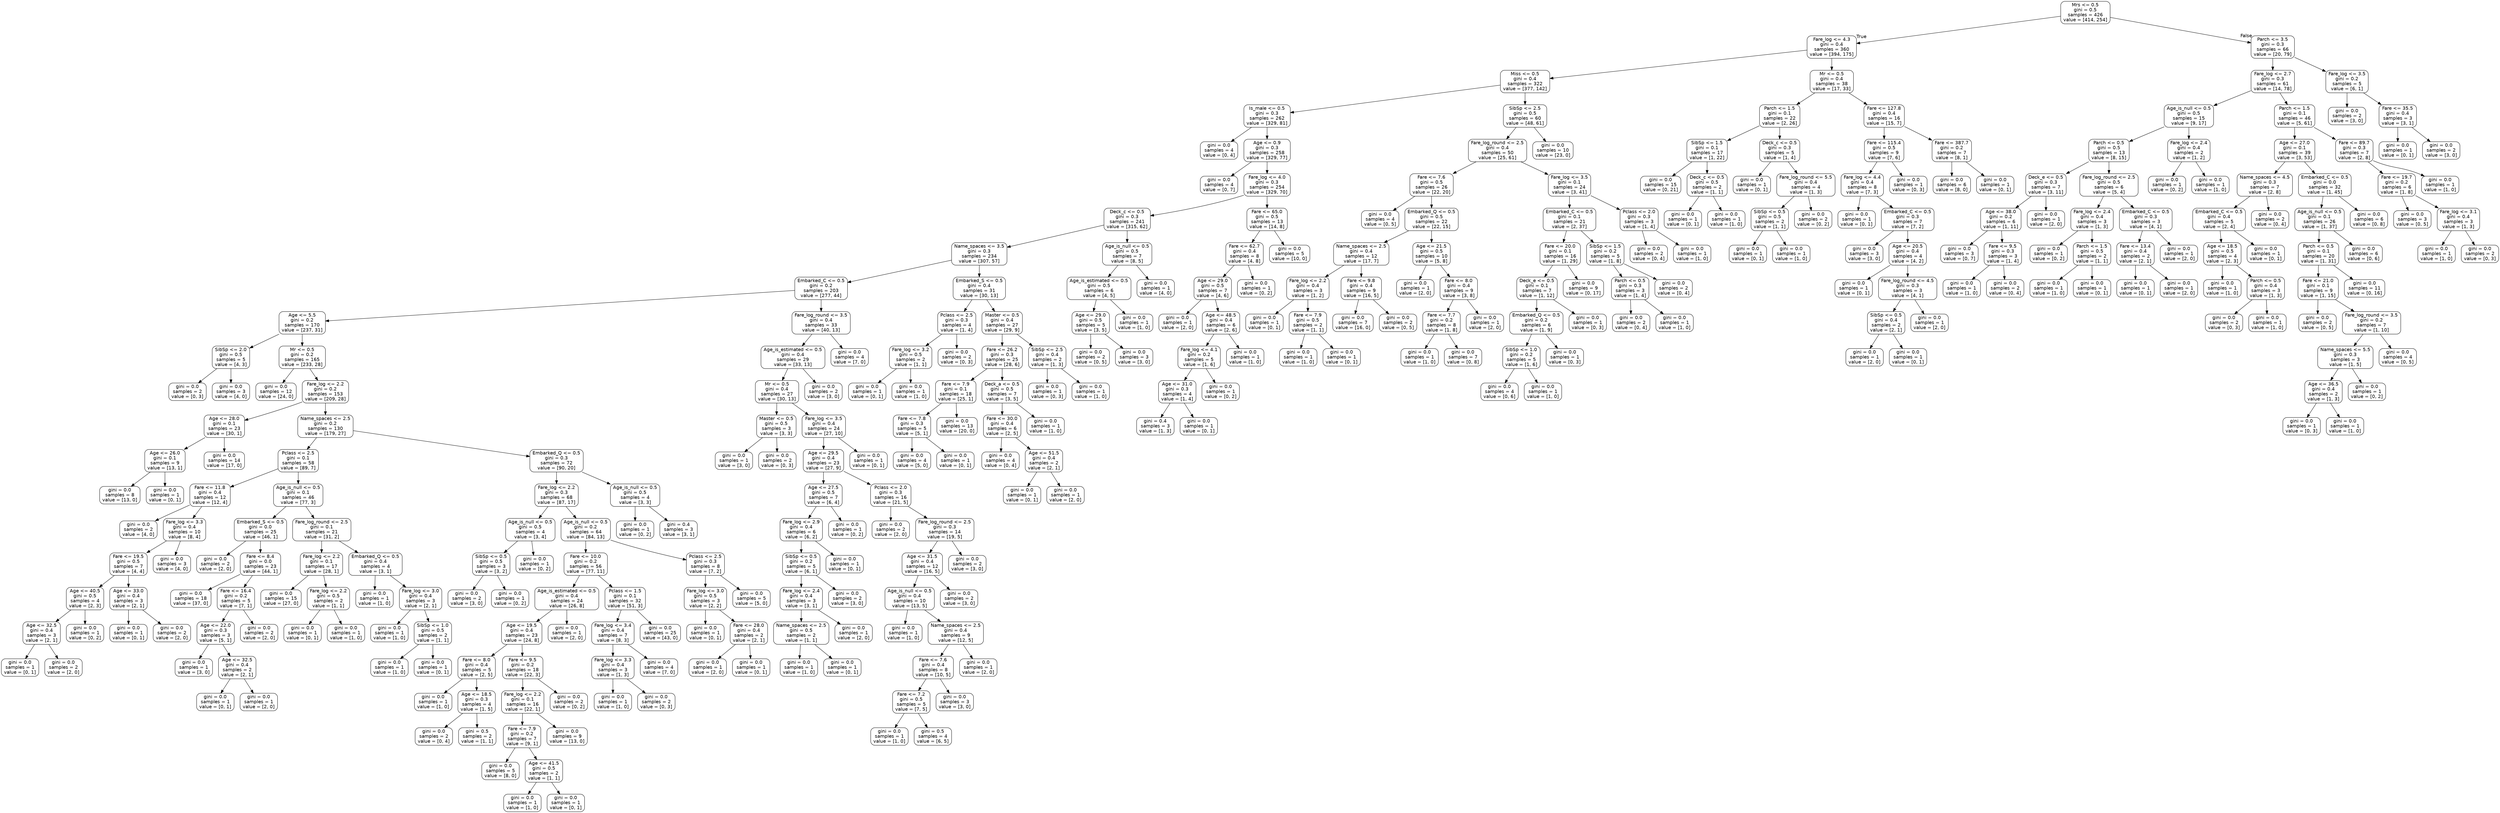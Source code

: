 digraph Tree {
node [shape=box, style="rounded", color="black", fontname=helvetica] ;
edge [fontname=helvetica] ;
0 [label="Mrs <= 0.5\ngini = 0.5\nsamples = 426\nvalue = [414, 254]"] ;
1 [label="Fare_log <= 4.3\ngini = 0.4\nsamples = 360\nvalue = [394, 175]"] ;
0 -> 1 [labeldistance=2.5, labelangle=45, headlabel="True"] ;
2 [label="Miss <= 0.5\ngini = 0.4\nsamples = 322\nvalue = [377, 142]"] ;
1 -> 2 ;
3 [label="Is_male <= 0.5\ngini = 0.3\nsamples = 262\nvalue = [329, 81]"] ;
2 -> 3 ;
4 [label="gini = 0.0\nsamples = 4\nvalue = [0, 4]"] ;
3 -> 4 ;
5 [label="Age <= 0.9\ngini = 0.3\nsamples = 258\nvalue = [329, 77]"] ;
3 -> 5 ;
6 [label="gini = 0.0\nsamples = 4\nvalue = [0, 7]"] ;
5 -> 6 ;
7 [label="Fare_log <= 4.0\ngini = 0.3\nsamples = 254\nvalue = [329, 70]"] ;
5 -> 7 ;
8 [label="Deck_c <= 0.5\ngini = 0.3\nsamples = 241\nvalue = [315, 62]"] ;
7 -> 8 ;
9 [label="Name_spaces <= 3.5\ngini = 0.3\nsamples = 234\nvalue = [307, 57]"] ;
8 -> 9 ;
10 [label="Embarked_C <= 0.5\ngini = 0.2\nsamples = 203\nvalue = [277, 44]"] ;
9 -> 10 ;
11 [label="Age <= 5.5\ngini = 0.2\nsamples = 170\nvalue = [237, 31]"] ;
10 -> 11 ;
12 [label="SibSp <= 2.0\ngini = 0.5\nsamples = 5\nvalue = [4, 3]"] ;
11 -> 12 ;
13 [label="gini = 0.0\nsamples = 2\nvalue = [0, 3]"] ;
12 -> 13 ;
14 [label="gini = 0.0\nsamples = 3\nvalue = [4, 0]"] ;
12 -> 14 ;
15 [label="Mr <= 0.5\ngini = 0.2\nsamples = 165\nvalue = [233, 28]"] ;
11 -> 15 ;
16 [label="gini = 0.0\nsamples = 12\nvalue = [24, 0]"] ;
15 -> 16 ;
17 [label="Fare_log <= 2.2\ngini = 0.2\nsamples = 153\nvalue = [209, 28]"] ;
15 -> 17 ;
18 [label="Age <= 28.0\ngini = 0.1\nsamples = 23\nvalue = [30, 1]"] ;
17 -> 18 ;
19 [label="Age <= 26.0\ngini = 0.1\nsamples = 9\nvalue = [13, 1]"] ;
18 -> 19 ;
20 [label="gini = 0.0\nsamples = 8\nvalue = [13, 0]"] ;
19 -> 20 ;
21 [label="gini = 0.0\nsamples = 1\nvalue = [0, 1]"] ;
19 -> 21 ;
22 [label="gini = 0.0\nsamples = 14\nvalue = [17, 0]"] ;
18 -> 22 ;
23 [label="Name_spaces <= 2.5\ngini = 0.2\nsamples = 130\nvalue = [179, 27]"] ;
17 -> 23 ;
24 [label="Pclass <= 2.5\ngini = 0.1\nsamples = 58\nvalue = [89, 7]"] ;
23 -> 24 ;
25 [label="Fare <= 11.8\ngini = 0.4\nsamples = 12\nvalue = [12, 4]"] ;
24 -> 25 ;
26 [label="gini = 0.0\nsamples = 2\nvalue = [4, 0]"] ;
25 -> 26 ;
27 [label="Fare_log <= 3.3\ngini = 0.4\nsamples = 10\nvalue = [8, 4]"] ;
25 -> 27 ;
28 [label="Fare <= 19.5\ngini = 0.5\nsamples = 7\nvalue = [4, 4]"] ;
27 -> 28 ;
29 [label="Age <= 40.5\ngini = 0.5\nsamples = 4\nvalue = [2, 3]"] ;
28 -> 29 ;
30 [label="Age <= 32.5\ngini = 0.4\nsamples = 3\nvalue = [2, 1]"] ;
29 -> 30 ;
31 [label="gini = 0.0\nsamples = 1\nvalue = [0, 1]"] ;
30 -> 31 ;
32 [label="gini = 0.0\nsamples = 2\nvalue = [2, 0]"] ;
30 -> 32 ;
33 [label="gini = 0.0\nsamples = 1\nvalue = [0, 2]"] ;
29 -> 33 ;
34 [label="Age <= 33.0\ngini = 0.4\nsamples = 3\nvalue = [2, 1]"] ;
28 -> 34 ;
35 [label="gini = 0.0\nsamples = 1\nvalue = [0, 1]"] ;
34 -> 35 ;
36 [label="gini = 0.0\nsamples = 2\nvalue = [2, 0]"] ;
34 -> 36 ;
37 [label="gini = 0.0\nsamples = 3\nvalue = [4, 0]"] ;
27 -> 37 ;
38 [label="Age_is_null <= 0.5\ngini = 0.1\nsamples = 46\nvalue = [77, 3]"] ;
24 -> 38 ;
39 [label="Embarked_S <= 0.5\ngini = 0.0\nsamples = 25\nvalue = [46, 1]"] ;
38 -> 39 ;
40 [label="gini = 0.0\nsamples = 2\nvalue = [2, 0]"] ;
39 -> 40 ;
41 [label="Fare <= 8.4\ngini = 0.0\nsamples = 23\nvalue = [44, 1]"] ;
39 -> 41 ;
42 [label="gini = 0.0\nsamples = 18\nvalue = [37, 0]"] ;
41 -> 42 ;
43 [label="Fare <= 16.4\ngini = 0.2\nsamples = 5\nvalue = [7, 1]"] ;
41 -> 43 ;
44 [label="Age <= 22.0\ngini = 0.3\nsamples = 3\nvalue = [5, 1]"] ;
43 -> 44 ;
45 [label="gini = 0.0\nsamples = 1\nvalue = [3, 0]"] ;
44 -> 45 ;
46 [label="Age <= 32.5\ngini = 0.4\nsamples = 2\nvalue = [2, 1]"] ;
44 -> 46 ;
47 [label="gini = 0.0\nsamples = 1\nvalue = [0, 1]"] ;
46 -> 47 ;
48 [label="gini = 0.0\nsamples = 1\nvalue = [2, 0]"] ;
46 -> 48 ;
49 [label="gini = 0.0\nsamples = 2\nvalue = [2, 0]"] ;
43 -> 49 ;
50 [label="Fare_log_round <= 2.5\ngini = 0.1\nsamples = 21\nvalue = [31, 2]"] ;
38 -> 50 ;
51 [label="Fare_log <= 2.2\ngini = 0.1\nsamples = 17\nvalue = [28, 1]"] ;
50 -> 51 ;
52 [label="gini = 0.0\nsamples = 15\nvalue = [27, 0]"] ;
51 -> 52 ;
53 [label="Fare_log <= 2.2\ngini = 0.5\nsamples = 2\nvalue = [1, 1]"] ;
51 -> 53 ;
54 [label="gini = 0.0\nsamples = 1\nvalue = [0, 1]"] ;
53 -> 54 ;
55 [label="gini = 0.0\nsamples = 1\nvalue = [1, 0]"] ;
53 -> 55 ;
56 [label="Embarked_Q <= 0.5\ngini = 0.4\nsamples = 4\nvalue = [3, 1]"] ;
50 -> 56 ;
57 [label="gini = 0.0\nsamples = 1\nvalue = [1, 0]"] ;
56 -> 57 ;
58 [label="Fare_log <= 3.0\ngini = 0.4\nsamples = 3\nvalue = [2, 1]"] ;
56 -> 58 ;
59 [label="gini = 0.0\nsamples = 1\nvalue = [1, 0]"] ;
58 -> 59 ;
60 [label="SibSp <= 1.0\ngini = 0.5\nsamples = 2\nvalue = [1, 1]"] ;
58 -> 60 ;
61 [label="gini = 0.0\nsamples = 1\nvalue = [1, 0]"] ;
60 -> 61 ;
62 [label="gini = 0.0\nsamples = 1\nvalue = [0, 1]"] ;
60 -> 62 ;
63 [label="Embarked_Q <= 0.5\ngini = 0.3\nsamples = 72\nvalue = [90, 20]"] ;
23 -> 63 ;
64 [label="Fare_log <= 2.2\ngini = 0.3\nsamples = 68\nvalue = [87, 17]"] ;
63 -> 64 ;
65 [label="Age_is_null <= 0.5\ngini = 0.5\nsamples = 4\nvalue = [3, 4]"] ;
64 -> 65 ;
66 [label="SibSp <= 0.5\ngini = 0.5\nsamples = 3\nvalue = [3, 2]"] ;
65 -> 66 ;
67 [label="gini = 0.0\nsamples = 2\nvalue = [3, 0]"] ;
66 -> 67 ;
68 [label="gini = 0.0\nsamples = 1\nvalue = [0, 2]"] ;
66 -> 68 ;
69 [label="gini = 0.0\nsamples = 1\nvalue = [0, 2]"] ;
65 -> 69 ;
70 [label="Age_is_null <= 0.5\ngini = 0.2\nsamples = 64\nvalue = [84, 13]"] ;
64 -> 70 ;
71 [label="Fare <= 10.0\ngini = 0.2\nsamples = 56\nvalue = [77, 11]"] ;
70 -> 71 ;
72 [label="Age_is_estimated <= 0.5\ngini = 0.4\nsamples = 24\nvalue = [26, 8]"] ;
71 -> 72 ;
73 [label="Age <= 19.5\ngini = 0.4\nsamples = 23\nvalue = [24, 8]"] ;
72 -> 73 ;
74 [label="Fare <= 8.0\ngini = 0.4\nsamples = 5\nvalue = [2, 5]"] ;
73 -> 74 ;
75 [label="gini = 0.0\nsamples = 1\nvalue = [1, 0]"] ;
74 -> 75 ;
76 [label="Age <= 18.5\ngini = 0.3\nsamples = 4\nvalue = [1, 5]"] ;
74 -> 76 ;
77 [label="gini = 0.0\nsamples = 2\nvalue = [0, 4]"] ;
76 -> 77 ;
78 [label="gini = 0.5\nsamples = 2\nvalue = [1, 1]"] ;
76 -> 78 ;
79 [label="Fare <= 9.5\ngini = 0.2\nsamples = 18\nvalue = [22, 3]"] ;
73 -> 79 ;
80 [label="Fare_log <= 2.2\ngini = 0.1\nsamples = 16\nvalue = [22, 1]"] ;
79 -> 80 ;
81 [label="Fare <= 7.9\ngini = 0.2\nsamples = 7\nvalue = [9, 1]"] ;
80 -> 81 ;
82 [label="gini = 0.0\nsamples = 5\nvalue = [8, 0]"] ;
81 -> 82 ;
83 [label="Age <= 41.5\ngini = 0.5\nsamples = 2\nvalue = [1, 1]"] ;
81 -> 83 ;
84 [label="gini = 0.0\nsamples = 1\nvalue = [1, 0]"] ;
83 -> 84 ;
85 [label="gini = 0.0\nsamples = 1\nvalue = [0, 1]"] ;
83 -> 85 ;
86 [label="gini = 0.0\nsamples = 9\nvalue = [13, 0]"] ;
80 -> 86 ;
87 [label="gini = 0.0\nsamples = 2\nvalue = [0, 2]"] ;
79 -> 87 ;
88 [label="gini = 0.0\nsamples = 1\nvalue = [2, 0]"] ;
72 -> 88 ;
89 [label="Pclass <= 1.5\ngini = 0.1\nsamples = 32\nvalue = [51, 3]"] ;
71 -> 89 ;
90 [label="Fare_log <= 3.4\ngini = 0.4\nsamples = 7\nvalue = [8, 3]"] ;
89 -> 90 ;
91 [label="Fare_log <= 3.3\ngini = 0.4\nsamples = 3\nvalue = [1, 3]"] ;
90 -> 91 ;
92 [label="gini = 0.0\nsamples = 1\nvalue = [1, 0]"] ;
91 -> 92 ;
93 [label="gini = 0.0\nsamples = 2\nvalue = [0, 3]"] ;
91 -> 93 ;
94 [label="gini = 0.0\nsamples = 4\nvalue = [7, 0]"] ;
90 -> 94 ;
95 [label="gini = 0.0\nsamples = 25\nvalue = [43, 0]"] ;
89 -> 95 ;
96 [label="Pclass <= 2.5\ngini = 0.3\nsamples = 8\nvalue = [7, 2]"] ;
70 -> 96 ;
97 [label="Fare_log <= 3.0\ngini = 0.5\nsamples = 3\nvalue = [2, 2]"] ;
96 -> 97 ;
98 [label="gini = 0.0\nsamples = 1\nvalue = [0, 1]"] ;
97 -> 98 ;
99 [label="Fare <= 28.0\ngini = 0.4\nsamples = 2\nvalue = [2, 1]"] ;
97 -> 99 ;
100 [label="gini = 0.0\nsamples = 1\nvalue = [2, 0]"] ;
99 -> 100 ;
101 [label="gini = 0.0\nsamples = 1\nvalue = [0, 1]"] ;
99 -> 101 ;
102 [label="gini = 0.0\nsamples = 5\nvalue = [5, 0]"] ;
96 -> 102 ;
103 [label="Age_is_null <= 0.5\ngini = 0.5\nsamples = 4\nvalue = [3, 3]"] ;
63 -> 103 ;
104 [label="gini = 0.0\nsamples = 1\nvalue = [0, 2]"] ;
103 -> 104 ;
105 [label="gini = 0.4\nsamples = 3\nvalue = [3, 1]"] ;
103 -> 105 ;
106 [label="Fare_log_round <= 3.5\ngini = 0.4\nsamples = 33\nvalue = [40, 13]"] ;
10 -> 106 ;
107 [label="Age_is_estimated <= 0.5\ngini = 0.4\nsamples = 29\nvalue = [33, 13]"] ;
106 -> 107 ;
108 [label="Mr <= 0.5\ngini = 0.4\nsamples = 27\nvalue = [30, 13]"] ;
107 -> 108 ;
109 [label="Master <= 0.5\ngini = 0.5\nsamples = 3\nvalue = [3, 3]"] ;
108 -> 109 ;
110 [label="gini = 0.0\nsamples = 1\nvalue = [3, 0]"] ;
109 -> 110 ;
111 [label="gini = 0.0\nsamples = 2\nvalue = [0, 3]"] ;
109 -> 111 ;
112 [label="Fare_log <= 3.5\ngini = 0.4\nsamples = 24\nvalue = [27, 10]"] ;
108 -> 112 ;
113 [label="Age <= 29.5\ngini = 0.4\nsamples = 23\nvalue = [27, 9]"] ;
112 -> 113 ;
114 [label="Age <= 27.5\ngini = 0.5\nsamples = 7\nvalue = [6, 4]"] ;
113 -> 114 ;
115 [label="Fare_log <= 2.9\ngini = 0.4\nsamples = 6\nvalue = [6, 2]"] ;
114 -> 115 ;
116 [label="SibSp <= 0.5\ngini = 0.2\nsamples = 5\nvalue = [6, 1]"] ;
115 -> 116 ;
117 [label="Fare_log <= 2.4\ngini = 0.4\nsamples = 3\nvalue = [3, 1]"] ;
116 -> 117 ;
118 [label="Name_spaces <= 2.5\ngini = 0.5\nsamples = 2\nvalue = [1, 1]"] ;
117 -> 118 ;
119 [label="gini = 0.0\nsamples = 1\nvalue = [1, 0]"] ;
118 -> 119 ;
120 [label="gini = 0.0\nsamples = 1\nvalue = [0, 1]"] ;
118 -> 120 ;
121 [label="gini = 0.0\nsamples = 1\nvalue = [2, 0]"] ;
117 -> 121 ;
122 [label="gini = 0.0\nsamples = 2\nvalue = [3, 0]"] ;
116 -> 122 ;
123 [label="gini = 0.0\nsamples = 1\nvalue = [0, 1]"] ;
115 -> 123 ;
124 [label="gini = 0.0\nsamples = 1\nvalue = [0, 2]"] ;
114 -> 124 ;
125 [label="Pclass <= 2.0\ngini = 0.3\nsamples = 16\nvalue = [21, 5]"] ;
113 -> 125 ;
126 [label="gini = 0.0\nsamples = 2\nvalue = [2, 0]"] ;
125 -> 126 ;
127 [label="Fare_log_round <= 2.5\ngini = 0.3\nsamples = 14\nvalue = [19, 5]"] ;
125 -> 127 ;
128 [label="Age <= 31.5\ngini = 0.4\nsamples = 12\nvalue = [16, 5]"] ;
127 -> 128 ;
129 [label="Age_is_null <= 0.5\ngini = 0.4\nsamples = 10\nvalue = [13, 5]"] ;
128 -> 129 ;
130 [label="gini = 0.0\nsamples = 1\nvalue = [1, 0]"] ;
129 -> 130 ;
131 [label="Name_spaces <= 2.5\ngini = 0.4\nsamples = 9\nvalue = [12, 5]"] ;
129 -> 131 ;
132 [label="Fare <= 7.6\ngini = 0.4\nsamples = 8\nvalue = [10, 5]"] ;
131 -> 132 ;
133 [label="Fare <= 7.2\ngini = 0.5\nsamples = 5\nvalue = [7, 5]"] ;
132 -> 133 ;
134 [label="gini = 0.0\nsamples = 1\nvalue = [1, 0]"] ;
133 -> 134 ;
135 [label="gini = 0.5\nsamples = 4\nvalue = [6, 5]"] ;
133 -> 135 ;
136 [label="gini = 0.0\nsamples = 3\nvalue = [3, 0]"] ;
132 -> 136 ;
137 [label="gini = 0.0\nsamples = 1\nvalue = [2, 0]"] ;
131 -> 137 ;
138 [label="gini = 0.0\nsamples = 2\nvalue = [3, 0]"] ;
128 -> 138 ;
139 [label="gini = 0.0\nsamples = 2\nvalue = [3, 0]"] ;
127 -> 139 ;
140 [label="gini = 0.0\nsamples = 1\nvalue = [0, 1]"] ;
112 -> 140 ;
141 [label="gini = 0.0\nsamples = 2\nvalue = [3, 0]"] ;
107 -> 141 ;
142 [label="gini = 0.0\nsamples = 4\nvalue = [7, 0]"] ;
106 -> 142 ;
143 [label="Embarked_S <= 0.5\ngini = 0.4\nsamples = 31\nvalue = [30, 13]"] ;
9 -> 143 ;
144 [label="Pclass <= 2.5\ngini = 0.3\nsamples = 4\nvalue = [1, 4]"] ;
143 -> 144 ;
145 [label="Fare_log <= 3.2\ngini = 0.5\nsamples = 2\nvalue = [1, 1]"] ;
144 -> 145 ;
146 [label="gini = 0.0\nsamples = 1\nvalue = [0, 1]"] ;
145 -> 146 ;
147 [label="gini = 0.0\nsamples = 1\nvalue = [1, 0]"] ;
145 -> 147 ;
148 [label="gini = 0.0\nsamples = 2\nvalue = [0, 3]"] ;
144 -> 148 ;
149 [label="Master <= 0.5\ngini = 0.4\nsamples = 27\nvalue = [29, 9]"] ;
143 -> 149 ;
150 [label="Fare <= 26.2\ngini = 0.3\nsamples = 25\nvalue = [28, 6]"] ;
149 -> 150 ;
151 [label="Fare <= 7.9\ngini = 0.1\nsamples = 18\nvalue = [25, 1]"] ;
150 -> 151 ;
152 [label="Fare <= 7.8\ngini = 0.3\nsamples = 5\nvalue = [5, 1]"] ;
151 -> 152 ;
153 [label="gini = 0.0\nsamples = 4\nvalue = [5, 0]"] ;
152 -> 153 ;
154 [label="gini = 0.0\nsamples = 1\nvalue = [0, 1]"] ;
152 -> 154 ;
155 [label="gini = 0.0\nsamples = 13\nvalue = [20, 0]"] ;
151 -> 155 ;
156 [label="Deck_a <= 0.5\ngini = 0.5\nsamples = 7\nvalue = [3, 5]"] ;
150 -> 156 ;
157 [label="Fare <= 30.0\ngini = 0.4\nsamples = 6\nvalue = [2, 5]"] ;
156 -> 157 ;
158 [label="gini = 0.0\nsamples = 4\nvalue = [0, 4]"] ;
157 -> 158 ;
159 [label="Age <= 51.5\ngini = 0.4\nsamples = 2\nvalue = [2, 1]"] ;
157 -> 159 ;
160 [label="gini = 0.0\nsamples = 1\nvalue = [0, 1]"] ;
159 -> 160 ;
161 [label="gini = 0.0\nsamples = 1\nvalue = [2, 0]"] ;
159 -> 161 ;
162 [label="gini = 0.0\nsamples = 1\nvalue = [1, 0]"] ;
156 -> 162 ;
163 [label="SibSp <= 2.5\ngini = 0.4\nsamples = 2\nvalue = [1, 3]"] ;
149 -> 163 ;
164 [label="gini = 0.0\nsamples = 1\nvalue = [0, 3]"] ;
163 -> 164 ;
165 [label="gini = 0.0\nsamples = 1\nvalue = [1, 0]"] ;
163 -> 165 ;
166 [label="Age_is_null <= 0.5\ngini = 0.5\nsamples = 7\nvalue = [8, 5]"] ;
8 -> 166 ;
167 [label="Age_is_estimated <= 0.5\ngini = 0.5\nsamples = 6\nvalue = [4, 5]"] ;
166 -> 167 ;
168 [label="Age <= 29.0\ngini = 0.5\nsamples = 5\nvalue = [3, 5]"] ;
167 -> 168 ;
169 [label="gini = 0.0\nsamples = 2\nvalue = [0, 5]"] ;
168 -> 169 ;
170 [label="gini = 0.0\nsamples = 3\nvalue = [3, 0]"] ;
168 -> 170 ;
171 [label="gini = 0.0\nsamples = 1\nvalue = [1, 0]"] ;
167 -> 171 ;
172 [label="gini = 0.0\nsamples = 1\nvalue = [4, 0]"] ;
166 -> 172 ;
173 [label="Fare <= 65.0\ngini = 0.5\nsamples = 13\nvalue = [14, 8]"] ;
7 -> 173 ;
174 [label="Fare <= 62.7\ngini = 0.4\nsamples = 8\nvalue = [4, 8]"] ;
173 -> 174 ;
175 [label="Age <= 29.0\ngini = 0.5\nsamples = 7\nvalue = [4, 6]"] ;
174 -> 175 ;
176 [label="gini = 0.0\nsamples = 1\nvalue = [2, 0]"] ;
175 -> 176 ;
177 [label="Age <= 48.5\ngini = 0.4\nsamples = 6\nvalue = [2, 6]"] ;
175 -> 177 ;
178 [label="Fare_log <= 4.1\ngini = 0.2\nsamples = 5\nvalue = [1, 6]"] ;
177 -> 178 ;
179 [label="Age <= 31.0\ngini = 0.3\nsamples = 4\nvalue = [1, 4]"] ;
178 -> 179 ;
180 [label="gini = 0.4\nsamples = 3\nvalue = [1, 3]"] ;
179 -> 180 ;
181 [label="gini = 0.0\nsamples = 1\nvalue = [0, 1]"] ;
179 -> 181 ;
182 [label="gini = 0.0\nsamples = 1\nvalue = [0, 2]"] ;
178 -> 182 ;
183 [label="gini = 0.0\nsamples = 1\nvalue = [1, 0]"] ;
177 -> 183 ;
184 [label="gini = 0.0\nsamples = 1\nvalue = [0, 2]"] ;
174 -> 184 ;
185 [label="gini = 0.0\nsamples = 5\nvalue = [10, 0]"] ;
173 -> 185 ;
186 [label="SibSp <= 2.5\ngini = 0.5\nsamples = 60\nvalue = [48, 61]"] ;
2 -> 186 ;
187 [label="Fare_log_round <= 2.5\ngini = 0.4\nsamples = 50\nvalue = [25, 61]"] ;
186 -> 187 ;
188 [label="Fare <= 7.6\ngini = 0.5\nsamples = 26\nvalue = [22, 20]"] ;
187 -> 188 ;
189 [label="gini = 0.0\nsamples = 4\nvalue = [0, 5]"] ;
188 -> 189 ;
190 [label="Embarked_Q <= 0.5\ngini = 0.5\nsamples = 22\nvalue = [22, 15]"] ;
188 -> 190 ;
191 [label="Name_spaces <= 2.5\ngini = 0.4\nsamples = 12\nvalue = [17, 7]"] ;
190 -> 191 ;
192 [label="Fare_log <= 2.2\ngini = 0.4\nsamples = 3\nvalue = [1, 2]"] ;
191 -> 192 ;
193 [label="gini = 0.0\nsamples = 1\nvalue = [0, 1]"] ;
192 -> 193 ;
194 [label="Fare <= 7.9\ngini = 0.5\nsamples = 2\nvalue = [1, 1]"] ;
192 -> 194 ;
195 [label="gini = 0.0\nsamples = 1\nvalue = [1, 0]"] ;
194 -> 195 ;
196 [label="gini = 0.0\nsamples = 1\nvalue = [0, 1]"] ;
194 -> 196 ;
197 [label="Fare <= 9.8\ngini = 0.4\nsamples = 9\nvalue = [16, 5]"] ;
191 -> 197 ;
198 [label="gini = 0.0\nsamples = 7\nvalue = [16, 0]"] ;
197 -> 198 ;
199 [label="gini = 0.0\nsamples = 2\nvalue = [0, 5]"] ;
197 -> 199 ;
200 [label="Age <= 21.5\ngini = 0.5\nsamples = 10\nvalue = [5, 8]"] ;
190 -> 200 ;
201 [label="gini = 0.0\nsamples = 1\nvalue = [2, 0]"] ;
200 -> 201 ;
202 [label="Fare <= 8.0\ngini = 0.4\nsamples = 9\nvalue = [3, 8]"] ;
200 -> 202 ;
203 [label="Fare <= 7.7\ngini = 0.2\nsamples = 8\nvalue = [1, 8]"] ;
202 -> 203 ;
204 [label="gini = 0.0\nsamples = 1\nvalue = [1, 0]"] ;
203 -> 204 ;
205 [label="gini = 0.0\nsamples = 7\nvalue = [0, 8]"] ;
203 -> 205 ;
206 [label="gini = 0.0\nsamples = 1\nvalue = [2, 0]"] ;
202 -> 206 ;
207 [label="Fare_log <= 3.5\ngini = 0.1\nsamples = 24\nvalue = [3, 41]"] ;
187 -> 207 ;
208 [label="Embarked_C <= 0.5\ngini = 0.1\nsamples = 21\nvalue = [2, 37]"] ;
207 -> 208 ;
209 [label="Fare <= 20.0\ngini = 0.1\nsamples = 16\nvalue = [1, 29]"] ;
208 -> 209 ;
210 [label="Deck_e <= 0.5\ngini = 0.1\nsamples = 7\nvalue = [1, 12]"] ;
209 -> 210 ;
211 [label="Embarked_Q <= 0.5\ngini = 0.2\nsamples = 6\nvalue = [1, 9]"] ;
210 -> 211 ;
212 [label="SibSp <= 1.0\ngini = 0.2\nsamples = 5\nvalue = [1, 6]"] ;
211 -> 212 ;
213 [label="gini = 0.0\nsamples = 4\nvalue = [0, 6]"] ;
212 -> 213 ;
214 [label="gini = 0.0\nsamples = 1\nvalue = [1, 0]"] ;
212 -> 214 ;
215 [label="gini = 0.0\nsamples = 1\nvalue = [0, 3]"] ;
211 -> 215 ;
216 [label="gini = 0.0\nsamples = 1\nvalue = [0, 3]"] ;
210 -> 216 ;
217 [label="gini = 0.0\nsamples = 9\nvalue = [0, 17]"] ;
209 -> 217 ;
218 [label="SibSp <= 1.5\ngini = 0.2\nsamples = 5\nvalue = [1, 8]"] ;
208 -> 218 ;
219 [label="Parch <= 0.5\ngini = 0.3\nsamples = 3\nvalue = [1, 4]"] ;
218 -> 219 ;
220 [label="gini = 0.0\nsamples = 2\nvalue = [0, 4]"] ;
219 -> 220 ;
221 [label="gini = 0.0\nsamples = 1\nvalue = [1, 0]"] ;
219 -> 221 ;
222 [label="gini = 0.0\nsamples = 2\nvalue = [0, 4]"] ;
218 -> 222 ;
223 [label="Pclass <= 2.0\ngini = 0.3\nsamples = 3\nvalue = [1, 4]"] ;
207 -> 223 ;
224 [label="gini = 0.0\nsamples = 2\nvalue = [0, 4]"] ;
223 -> 224 ;
225 [label="gini = 0.0\nsamples = 1\nvalue = [1, 0]"] ;
223 -> 225 ;
226 [label="gini = 0.0\nsamples = 10\nvalue = [23, 0]"] ;
186 -> 226 ;
227 [label="Mr <= 0.5\ngini = 0.4\nsamples = 38\nvalue = [17, 33]"] ;
1 -> 227 ;
228 [label="Parch <= 1.5\ngini = 0.1\nsamples = 22\nvalue = [2, 26]"] ;
227 -> 228 ;
229 [label="SibSp <= 1.5\ngini = 0.1\nsamples = 17\nvalue = [1, 22]"] ;
228 -> 229 ;
230 [label="gini = 0.0\nsamples = 15\nvalue = [0, 21]"] ;
229 -> 230 ;
231 [label="Deck_c <= 0.5\ngini = 0.5\nsamples = 2\nvalue = [1, 1]"] ;
229 -> 231 ;
232 [label="gini = 0.0\nsamples = 1\nvalue = [0, 1]"] ;
231 -> 232 ;
233 [label="gini = 0.0\nsamples = 1\nvalue = [1, 0]"] ;
231 -> 233 ;
234 [label="Deck_c <= 0.5\ngini = 0.3\nsamples = 5\nvalue = [1, 4]"] ;
228 -> 234 ;
235 [label="gini = 0.0\nsamples = 1\nvalue = [0, 1]"] ;
234 -> 235 ;
236 [label="Fare_log_round <= 5.5\ngini = 0.4\nsamples = 4\nvalue = [1, 3]"] ;
234 -> 236 ;
237 [label="SibSp <= 0.5\ngini = 0.5\nsamples = 2\nvalue = [1, 1]"] ;
236 -> 237 ;
238 [label="gini = 0.0\nsamples = 1\nvalue = [0, 1]"] ;
237 -> 238 ;
239 [label="gini = 0.0\nsamples = 1\nvalue = [1, 0]"] ;
237 -> 239 ;
240 [label="gini = 0.0\nsamples = 2\nvalue = [0, 2]"] ;
236 -> 240 ;
241 [label="Fare <= 127.8\ngini = 0.4\nsamples = 16\nvalue = [15, 7]"] ;
227 -> 241 ;
242 [label="Fare <= 115.4\ngini = 0.5\nsamples = 9\nvalue = [7, 6]"] ;
241 -> 242 ;
243 [label="Fare_log <= 4.4\ngini = 0.4\nsamples = 8\nvalue = [7, 3]"] ;
242 -> 243 ;
244 [label="gini = 0.0\nsamples = 1\nvalue = [0, 1]"] ;
243 -> 244 ;
245 [label="Embarked_C <= 0.5\ngini = 0.3\nsamples = 7\nvalue = [7, 2]"] ;
243 -> 245 ;
246 [label="gini = 0.0\nsamples = 3\nvalue = [3, 0]"] ;
245 -> 246 ;
247 [label="Age <= 20.5\ngini = 0.4\nsamples = 4\nvalue = [4, 2]"] ;
245 -> 247 ;
248 [label="gini = 0.0\nsamples = 1\nvalue = [0, 1]"] ;
247 -> 248 ;
249 [label="Fare_log_round <= 4.5\ngini = 0.3\nsamples = 3\nvalue = [4, 1]"] ;
247 -> 249 ;
250 [label="SibSp <= 0.5\ngini = 0.4\nsamples = 2\nvalue = [2, 1]"] ;
249 -> 250 ;
251 [label="gini = 0.0\nsamples = 1\nvalue = [2, 0]"] ;
250 -> 251 ;
252 [label="gini = 0.0\nsamples = 1\nvalue = [0, 1]"] ;
250 -> 252 ;
253 [label="gini = 0.0\nsamples = 1\nvalue = [2, 0]"] ;
249 -> 253 ;
254 [label="gini = 0.0\nsamples = 1\nvalue = [0, 3]"] ;
242 -> 254 ;
255 [label="Fare <= 387.7\ngini = 0.2\nsamples = 7\nvalue = [8, 1]"] ;
241 -> 255 ;
256 [label="gini = 0.0\nsamples = 6\nvalue = [8, 0]"] ;
255 -> 256 ;
257 [label="gini = 0.0\nsamples = 1\nvalue = [0, 1]"] ;
255 -> 257 ;
258 [label="Parch <= 3.5\ngini = 0.3\nsamples = 66\nvalue = [20, 79]"] ;
0 -> 258 [labeldistance=2.5, labelangle=-45, headlabel="False"] ;
259 [label="Fare_log <= 2.7\ngini = 0.3\nsamples = 61\nvalue = [14, 78]"] ;
258 -> 259 ;
260 [label="Age_is_null <= 0.5\ngini = 0.5\nsamples = 15\nvalue = [9, 17]"] ;
259 -> 260 ;
261 [label="Parch <= 0.5\ngini = 0.5\nsamples = 13\nvalue = [8, 15]"] ;
260 -> 261 ;
262 [label="Deck_e <= 0.5\ngini = 0.3\nsamples = 7\nvalue = [3, 11]"] ;
261 -> 262 ;
263 [label="Age <= 38.0\ngini = 0.2\nsamples = 6\nvalue = [1, 11]"] ;
262 -> 263 ;
264 [label="gini = 0.0\nsamples = 3\nvalue = [0, 7]"] ;
263 -> 264 ;
265 [label="Fare <= 9.5\ngini = 0.3\nsamples = 3\nvalue = [1, 4]"] ;
263 -> 265 ;
266 [label="gini = 0.0\nsamples = 1\nvalue = [1, 0]"] ;
265 -> 266 ;
267 [label="gini = 0.0\nsamples = 2\nvalue = [0, 4]"] ;
265 -> 267 ;
268 [label="gini = 0.0\nsamples = 1\nvalue = [2, 0]"] ;
262 -> 268 ;
269 [label="Fare_log_round <= 2.5\ngini = 0.5\nsamples = 6\nvalue = [5, 4]"] ;
261 -> 269 ;
270 [label="Fare_log <= 2.4\ngini = 0.4\nsamples = 3\nvalue = [1, 3]"] ;
269 -> 270 ;
271 [label="gini = 0.0\nsamples = 1\nvalue = [0, 2]"] ;
270 -> 271 ;
272 [label="Parch <= 1.5\ngini = 0.5\nsamples = 2\nvalue = [1, 1]"] ;
270 -> 272 ;
273 [label="gini = 0.0\nsamples = 1\nvalue = [1, 0]"] ;
272 -> 273 ;
274 [label="gini = 0.0\nsamples = 1\nvalue = [0, 1]"] ;
272 -> 274 ;
275 [label="Embarked_C <= 0.5\ngini = 0.3\nsamples = 3\nvalue = [4, 1]"] ;
269 -> 275 ;
276 [label="Fare <= 13.4\ngini = 0.4\nsamples = 2\nvalue = [2, 1]"] ;
275 -> 276 ;
277 [label="gini = 0.0\nsamples = 1\nvalue = [0, 1]"] ;
276 -> 277 ;
278 [label="gini = 0.0\nsamples = 1\nvalue = [2, 0]"] ;
276 -> 278 ;
279 [label="gini = 0.0\nsamples = 1\nvalue = [2, 0]"] ;
275 -> 279 ;
280 [label="Fare_log <= 2.4\ngini = 0.4\nsamples = 2\nvalue = [1, 2]"] ;
260 -> 280 ;
281 [label="gini = 0.0\nsamples = 1\nvalue = [0, 2]"] ;
280 -> 281 ;
282 [label="gini = 0.0\nsamples = 1\nvalue = [1, 0]"] ;
280 -> 282 ;
283 [label="Parch <= 1.5\ngini = 0.1\nsamples = 46\nvalue = [5, 61]"] ;
259 -> 283 ;
284 [label="Age <= 27.0\ngini = 0.1\nsamples = 39\nvalue = [3, 53]"] ;
283 -> 284 ;
285 [label="Name_spaces <= 4.5\ngini = 0.3\nsamples = 7\nvalue = [2, 8]"] ;
284 -> 285 ;
286 [label="Embarked_C <= 0.5\ngini = 0.4\nsamples = 5\nvalue = [2, 4]"] ;
285 -> 286 ;
287 [label="Age <= 18.5\ngini = 0.5\nsamples = 4\nvalue = [2, 3]"] ;
286 -> 287 ;
288 [label="gini = 0.0\nsamples = 1\nvalue = [1, 0]"] ;
287 -> 288 ;
289 [label="Parch <= 0.5\ngini = 0.4\nsamples = 3\nvalue = [1, 3]"] ;
287 -> 289 ;
290 [label="gini = 0.0\nsamples = 2\nvalue = [0, 3]"] ;
289 -> 290 ;
291 [label="gini = 0.0\nsamples = 1\nvalue = [1, 0]"] ;
289 -> 291 ;
292 [label="gini = 0.0\nsamples = 1\nvalue = [0, 1]"] ;
286 -> 292 ;
293 [label="gini = 0.0\nsamples = 2\nvalue = [0, 4]"] ;
285 -> 293 ;
294 [label="Embarked_C <= 0.5\ngini = 0.0\nsamples = 32\nvalue = [1, 45]"] ;
284 -> 294 ;
295 [label="Age_is_null <= 0.5\ngini = 0.1\nsamples = 26\nvalue = [1, 37]"] ;
294 -> 295 ;
296 [label="Parch <= 0.5\ngini = 0.1\nsamples = 20\nvalue = [1, 31]"] ;
295 -> 296 ;
297 [label="Fare <= 21.0\ngini = 0.1\nsamples = 9\nvalue = [1, 15]"] ;
296 -> 297 ;
298 [label="gini = 0.0\nsamples = 2\nvalue = [0, 5]"] ;
297 -> 298 ;
299 [label="Fare_log_round <= 3.5\ngini = 0.2\nsamples = 7\nvalue = [1, 10]"] ;
297 -> 299 ;
300 [label="Name_spaces <= 5.5\ngini = 0.3\nsamples = 3\nvalue = [1, 5]"] ;
299 -> 300 ;
301 [label="Age <= 36.5\ngini = 0.4\nsamples = 2\nvalue = [1, 3]"] ;
300 -> 301 ;
302 [label="gini = 0.0\nsamples = 1\nvalue = [0, 3]"] ;
301 -> 302 ;
303 [label="gini = 0.0\nsamples = 1\nvalue = [1, 0]"] ;
301 -> 303 ;
304 [label="gini = 0.0\nsamples = 1\nvalue = [0, 2]"] ;
300 -> 304 ;
305 [label="gini = 0.0\nsamples = 4\nvalue = [0, 5]"] ;
299 -> 305 ;
306 [label="gini = 0.0\nsamples = 11\nvalue = [0, 16]"] ;
296 -> 306 ;
307 [label="gini = 0.0\nsamples = 6\nvalue = [0, 6]"] ;
295 -> 307 ;
308 [label="gini = 0.0\nsamples = 6\nvalue = [0, 8]"] ;
294 -> 308 ;
309 [label="Fare <= 89.7\ngini = 0.3\nsamples = 7\nvalue = [2, 8]"] ;
283 -> 309 ;
310 [label="Fare <= 19.7\ngini = 0.2\nsamples = 6\nvalue = [1, 8]"] ;
309 -> 310 ;
311 [label="gini = 0.0\nsamples = 3\nvalue = [0, 5]"] ;
310 -> 311 ;
312 [label="Fare_log <= 3.1\ngini = 0.4\nsamples = 3\nvalue = [1, 3]"] ;
310 -> 312 ;
313 [label="gini = 0.0\nsamples = 1\nvalue = [1, 0]"] ;
312 -> 313 ;
314 [label="gini = 0.0\nsamples = 2\nvalue = [0, 3]"] ;
312 -> 314 ;
315 [label="gini = 0.0\nsamples = 1\nvalue = [1, 0]"] ;
309 -> 315 ;
316 [label="Fare_log <= 3.5\ngini = 0.2\nsamples = 5\nvalue = [6, 1]"] ;
258 -> 316 ;
317 [label="gini = 0.0\nsamples = 2\nvalue = [3, 0]"] ;
316 -> 317 ;
318 [label="Fare <= 35.5\ngini = 0.4\nsamples = 3\nvalue = [3, 1]"] ;
316 -> 318 ;
319 [label="gini = 0.0\nsamples = 1\nvalue = [0, 1]"] ;
318 -> 319 ;
320 [label="gini = 0.0\nsamples = 2\nvalue = [3, 0]"] ;
318 -> 320 ;
}
